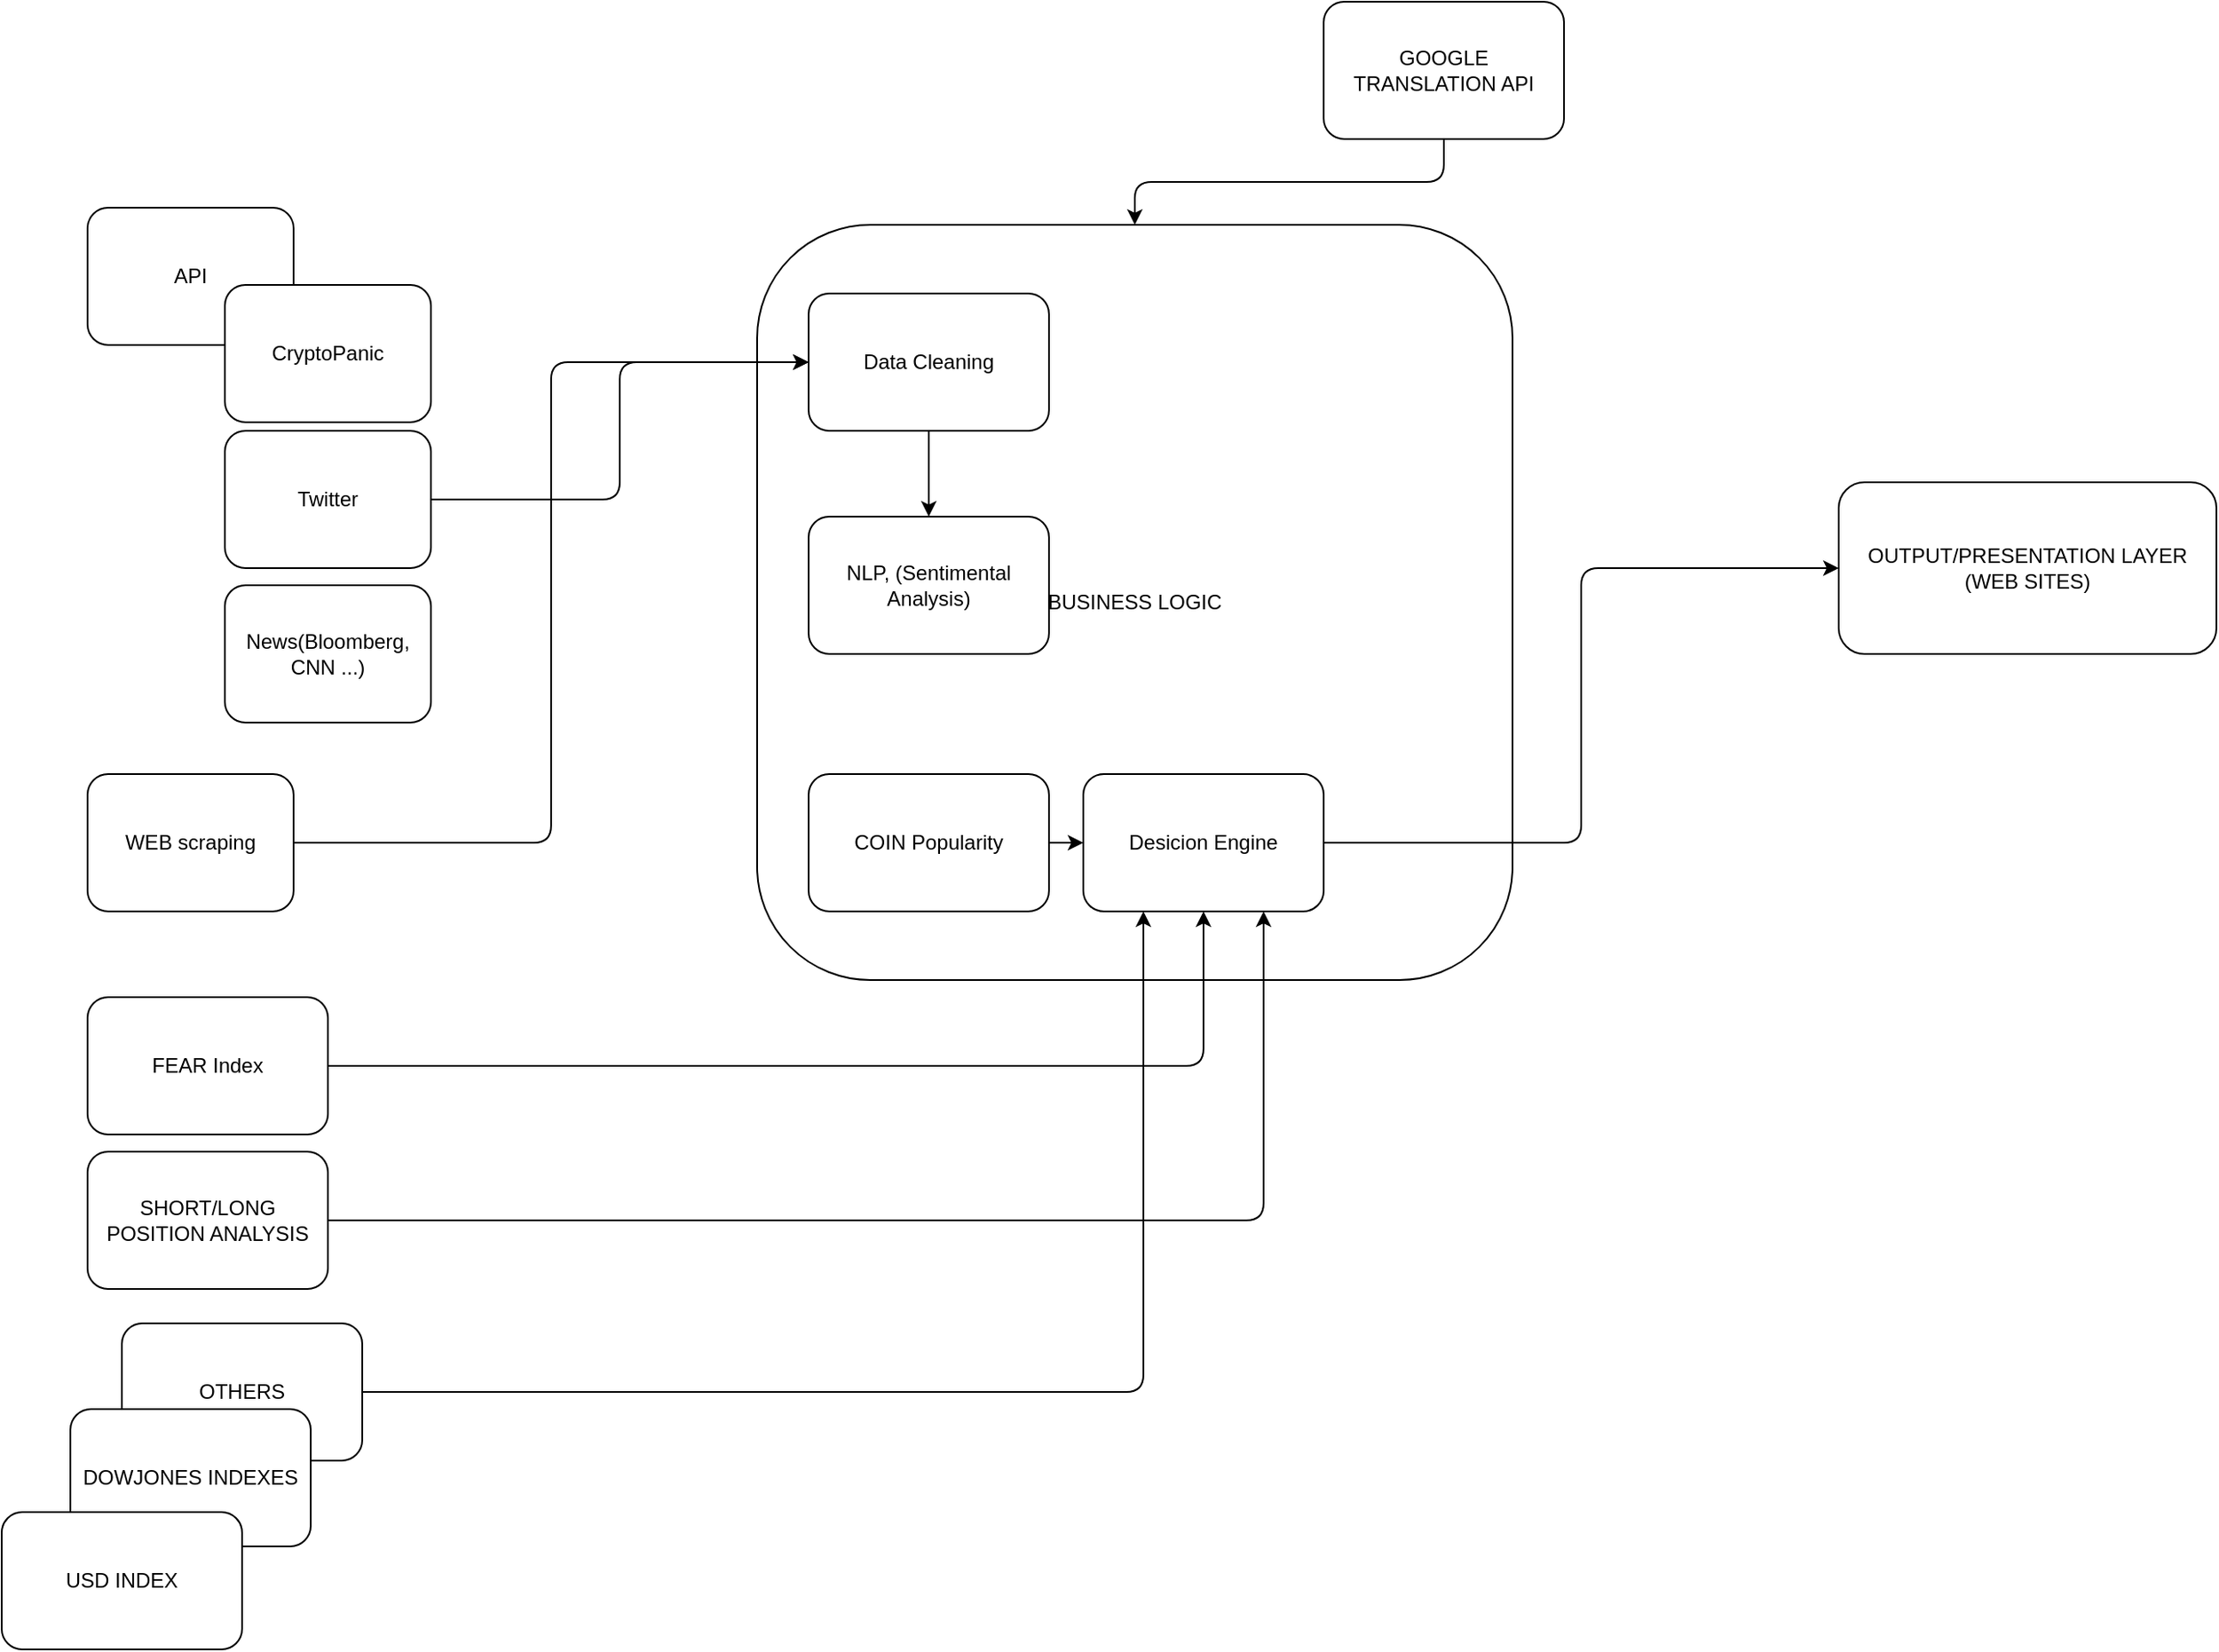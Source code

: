 <mxfile>
    <diagram id="oZKUl3u-cqJ3FNXKhwpr" name="Page-1">
        <mxGraphModel dx="2224" dy="1896" grid="1" gridSize="10" guides="1" tooltips="1" connect="1" arrows="1" fold="1" page="1" pageScale="1" pageWidth="850" pageHeight="1100" math="0" shadow="0">
            <root>
                <mxCell id="0"/>
                <mxCell id="1" parent="0"/>
                <mxCell id="3" value="BUSINESS LOGIC" style="rounded=1;whiteSpace=wrap;html=1;" vertex="1" parent="1">
                    <mxGeometry x="190" y="120" width="440" height="440" as="geometry"/>
                </mxCell>
                <mxCell id="4" value="OUTPUT/PRESENTATION LAYER&lt;br&gt;(WEB SITES)" style="rounded=1;whiteSpace=wrap;html=1;" vertex="1" parent="1">
                    <mxGeometry x="820" y="270" width="220" height="100" as="geometry"/>
                </mxCell>
                <mxCell id="8" value="" style="group" vertex="1" connectable="0" parent="1">
                    <mxGeometry x="-200" y="100" width="200" height="310" as="geometry"/>
                </mxCell>
                <mxCell id="2" value="API" style="rounded=1;whiteSpace=wrap;html=1;" vertex="1" parent="8">
                    <mxGeometry y="10" width="120" height="80" as="geometry"/>
                </mxCell>
                <mxCell id="5" value="CryptoPanic" style="rounded=1;whiteSpace=wrap;html=1;" vertex="1" parent="8">
                    <mxGeometry x="80" y="55" width="120" height="80" as="geometry"/>
                </mxCell>
                <mxCell id="6" value="Twitter" style="rounded=1;whiteSpace=wrap;html=1;" vertex="1" parent="8">
                    <mxGeometry x="80" y="140" width="120" height="80" as="geometry"/>
                </mxCell>
                <mxCell id="7" value="News(Bloomberg, CNN ...)" style="rounded=1;whiteSpace=wrap;html=1;" vertex="1" parent="8">
                    <mxGeometry x="80" y="230" width="120" height="80" as="geometry"/>
                </mxCell>
                <mxCell id="12" style="edgeStyle=orthogonalEdgeStyle;html=1;entryX=0;entryY=0.5;entryDx=0;entryDy=0;" edge="1" parent="1" source="9" target="10">
                    <mxGeometry relative="1" as="geometry"/>
                </mxCell>
                <mxCell id="9" value="WEB scraping" style="rounded=1;whiteSpace=wrap;html=1;" vertex="1" parent="1">
                    <mxGeometry x="-200" y="440" width="120" height="80" as="geometry"/>
                </mxCell>
                <mxCell id="14" style="edgeStyle=orthogonalEdgeStyle;html=1;" edge="1" parent="1" source="10" target="13">
                    <mxGeometry relative="1" as="geometry"/>
                </mxCell>
                <mxCell id="10" value="Data Cleaning" style="rounded=1;whiteSpace=wrap;html=1;" vertex="1" parent="1">
                    <mxGeometry x="220" y="160" width="140" height="80" as="geometry"/>
                </mxCell>
                <mxCell id="11" style="edgeStyle=orthogonalEdgeStyle;html=1;entryX=0;entryY=0.5;entryDx=0;entryDy=0;" edge="1" parent="1" source="6" target="10">
                    <mxGeometry relative="1" as="geometry"/>
                </mxCell>
                <mxCell id="13" value="NLP, (Sentimental Analysis)" style="rounded=1;whiteSpace=wrap;html=1;" vertex="1" parent="1">
                    <mxGeometry x="220" y="290" width="140" height="80" as="geometry"/>
                </mxCell>
                <mxCell id="16" style="edgeStyle=orthogonalEdgeStyle;html=1;" edge="1" parent="1" source="15" target="3">
                    <mxGeometry relative="1" as="geometry"/>
                </mxCell>
                <mxCell id="15" value="GOOGLE TRANSLATION API" style="rounded=1;whiteSpace=wrap;html=1;" vertex="1" parent="1">
                    <mxGeometry x="520" y="-10" width="140" height="80" as="geometry"/>
                </mxCell>
                <mxCell id="21" style="edgeStyle=orthogonalEdgeStyle;html=1;" edge="1" parent="1" source="17" target="20">
                    <mxGeometry relative="1" as="geometry"/>
                </mxCell>
                <mxCell id="17" value="COIN Popularity" style="rounded=1;whiteSpace=wrap;html=1;" vertex="1" parent="1">
                    <mxGeometry x="220" y="440" width="140" height="80" as="geometry"/>
                </mxCell>
                <mxCell id="19" style="edgeStyle=orthogonalEdgeStyle;html=1;entryX=0.5;entryY=1;entryDx=0;entryDy=0;" edge="1" parent="1" source="18" target="20">
                    <mxGeometry relative="1" as="geometry">
                        <mxPoint x="250" y="680" as="targetPoint"/>
                    </mxGeometry>
                </mxCell>
                <mxCell id="18" value="FEAR Index" style="rounded=1;whiteSpace=wrap;html=1;" vertex="1" parent="1">
                    <mxGeometry x="-200" y="570" width="140" height="80" as="geometry"/>
                </mxCell>
                <mxCell id="29" style="edgeStyle=orthogonalEdgeStyle;html=1;entryX=0;entryY=0.5;entryDx=0;entryDy=0;" edge="1" parent="1" source="20" target="4">
                    <mxGeometry relative="1" as="geometry"/>
                </mxCell>
                <mxCell id="20" value="Desicion Engine" style="rounded=1;whiteSpace=wrap;html=1;" vertex="1" parent="1">
                    <mxGeometry x="380" y="440" width="140" height="80" as="geometry"/>
                </mxCell>
                <mxCell id="23" style="edgeStyle=orthogonalEdgeStyle;html=1;entryX=0.75;entryY=1;entryDx=0;entryDy=0;" edge="1" parent="1" source="22" target="20">
                    <mxGeometry relative="1" as="geometry"/>
                </mxCell>
                <mxCell id="22" value="SHORT/LONG POSITION ANALYSIS" style="rounded=1;whiteSpace=wrap;html=1;" vertex="1" parent="1">
                    <mxGeometry x="-200" y="660" width="140" height="80" as="geometry"/>
                </mxCell>
                <mxCell id="27" value="" style="group" vertex="1" connectable="0" parent="1">
                    <mxGeometry x="-250" y="760" width="210" height="190" as="geometry"/>
                </mxCell>
                <mxCell id="26" value="OTHERS" style="rounded=1;whiteSpace=wrap;html=1;" vertex="1" parent="27">
                    <mxGeometry x="70" width="140" height="80" as="geometry"/>
                </mxCell>
                <mxCell id="24" value="DOWJONES INDEXES" style="rounded=1;whiteSpace=wrap;html=1;" vertex="1" parent="27">
                    <mxGeometry x="40" y="50" width="140" height="80" as="geometry"/>
                </mxCell>
                <mxCell id="25" value="USD INDEX" style="rounded=1;whiteSpace=wrap;html=1;" vertex="1" parent="27">
                    <mxGeometry y="110" width="140" height="80" as="geometry"/>
                </mxCell>
                <mxCell id="28" style="edgeStyle=orthogonalEdgeStyle;html=1;entryX=0.25;entryY=1;entryDx=0;entryDy=0;" edge="1" parent="1" source="26" target="20">
                    <mxGeometry relative="1" as="geometry"/>
                </mxCell>
            </root>
        </mxGraphModel>
    </diagram>
</mxfile>